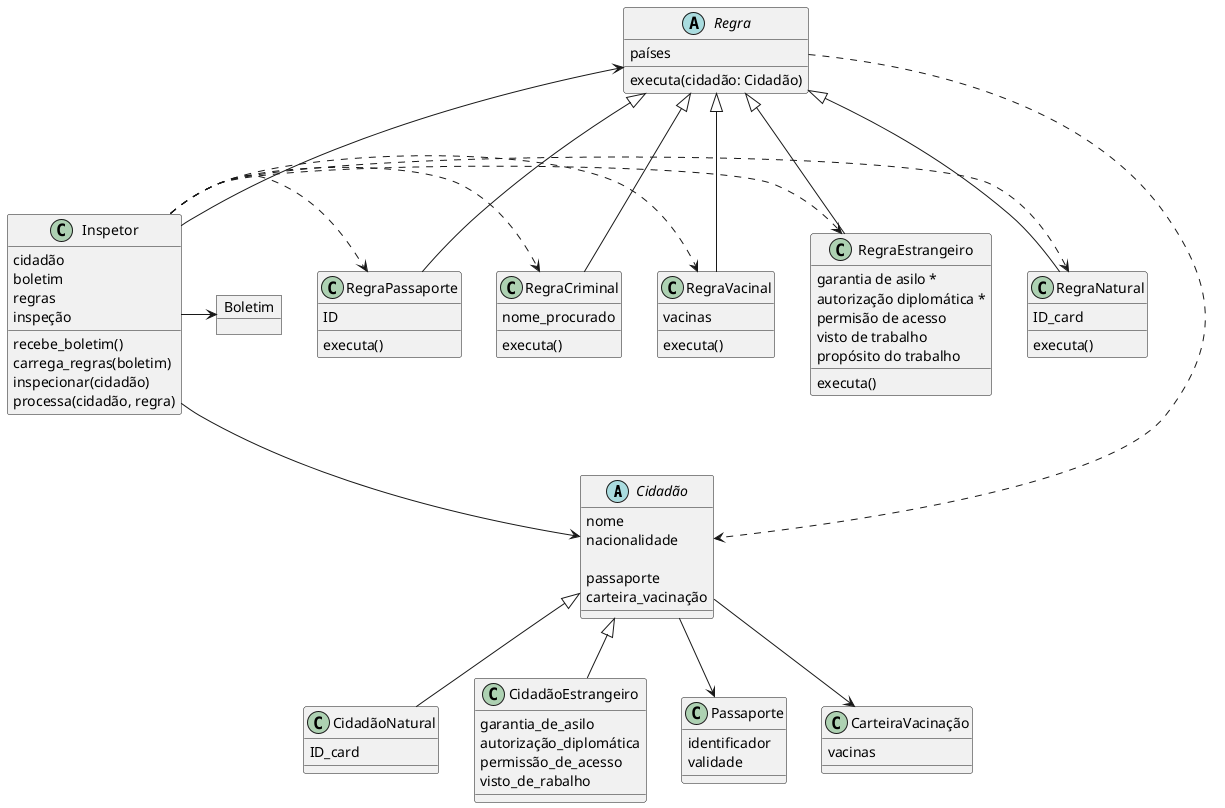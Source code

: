 @startuml

abstract Cidadão{
    nome
    nacionalidade

    passaporte
    carteira_vacinação
}

class CidadãoNatural{
    ID_card
}

class CidadãoEstrangeiro{
    garantia_de_asilo
    autorização_diplomática
    permissão_de_acesso
    visto_de_rabalho
}

class Passaporte{
    identificador
    validade
}

object Boletim

class Inspetor{
    cidadão
    boletim
    regras
    inspeção
    recebe_boletim()
    carrega_regras(boletim)
    inspecionar(cidadão)
    processa(cidadão, regra)

}

abstract Regra{    
    países
    executa(cidadão: Cidadão)
}


class RegraPassaporte{
    ID
    executa()
}
class RegraCriminal{
    nome_procurado
    executa()
}
class RegraVacinal{
    vacinas
    executa()
}
class RegraEstrangeiro{
    garantia de asilo *
    autorização diplomática *
    permisão de acesso
    visto de trabalho
    propósito do trabalho
    executa()
}
class RegraNatural{
    ID_card
    executa()
}

class CarteiraVacinação{
    vacinas
}

Cidadão <|-- CidadãoEstrangeiro
Cidadão <|-- CidadãoNatural

Regra ..> Cidadão

Regra <|--- RegraPassaporte
Regra <|--- RegraCriminal
Regra <|--- RegraVacinal
Regra <|--- RegraEstrangeiro
Regra <|--- RegraNatural

Regra <- Inspetor

Inspetor -> Boletim
Inspetor --> Cidadão

Inspetor .> RegraPassaporte
Inspetor .> RegraCriminal
Inspetor .> RegraVacinal
Inspetor .> RegraEstrangeiro
Inspetor .> RegraNatural

Cidadão --> Passaporte
Cidadão --> CarteiraVacinação


@enduml